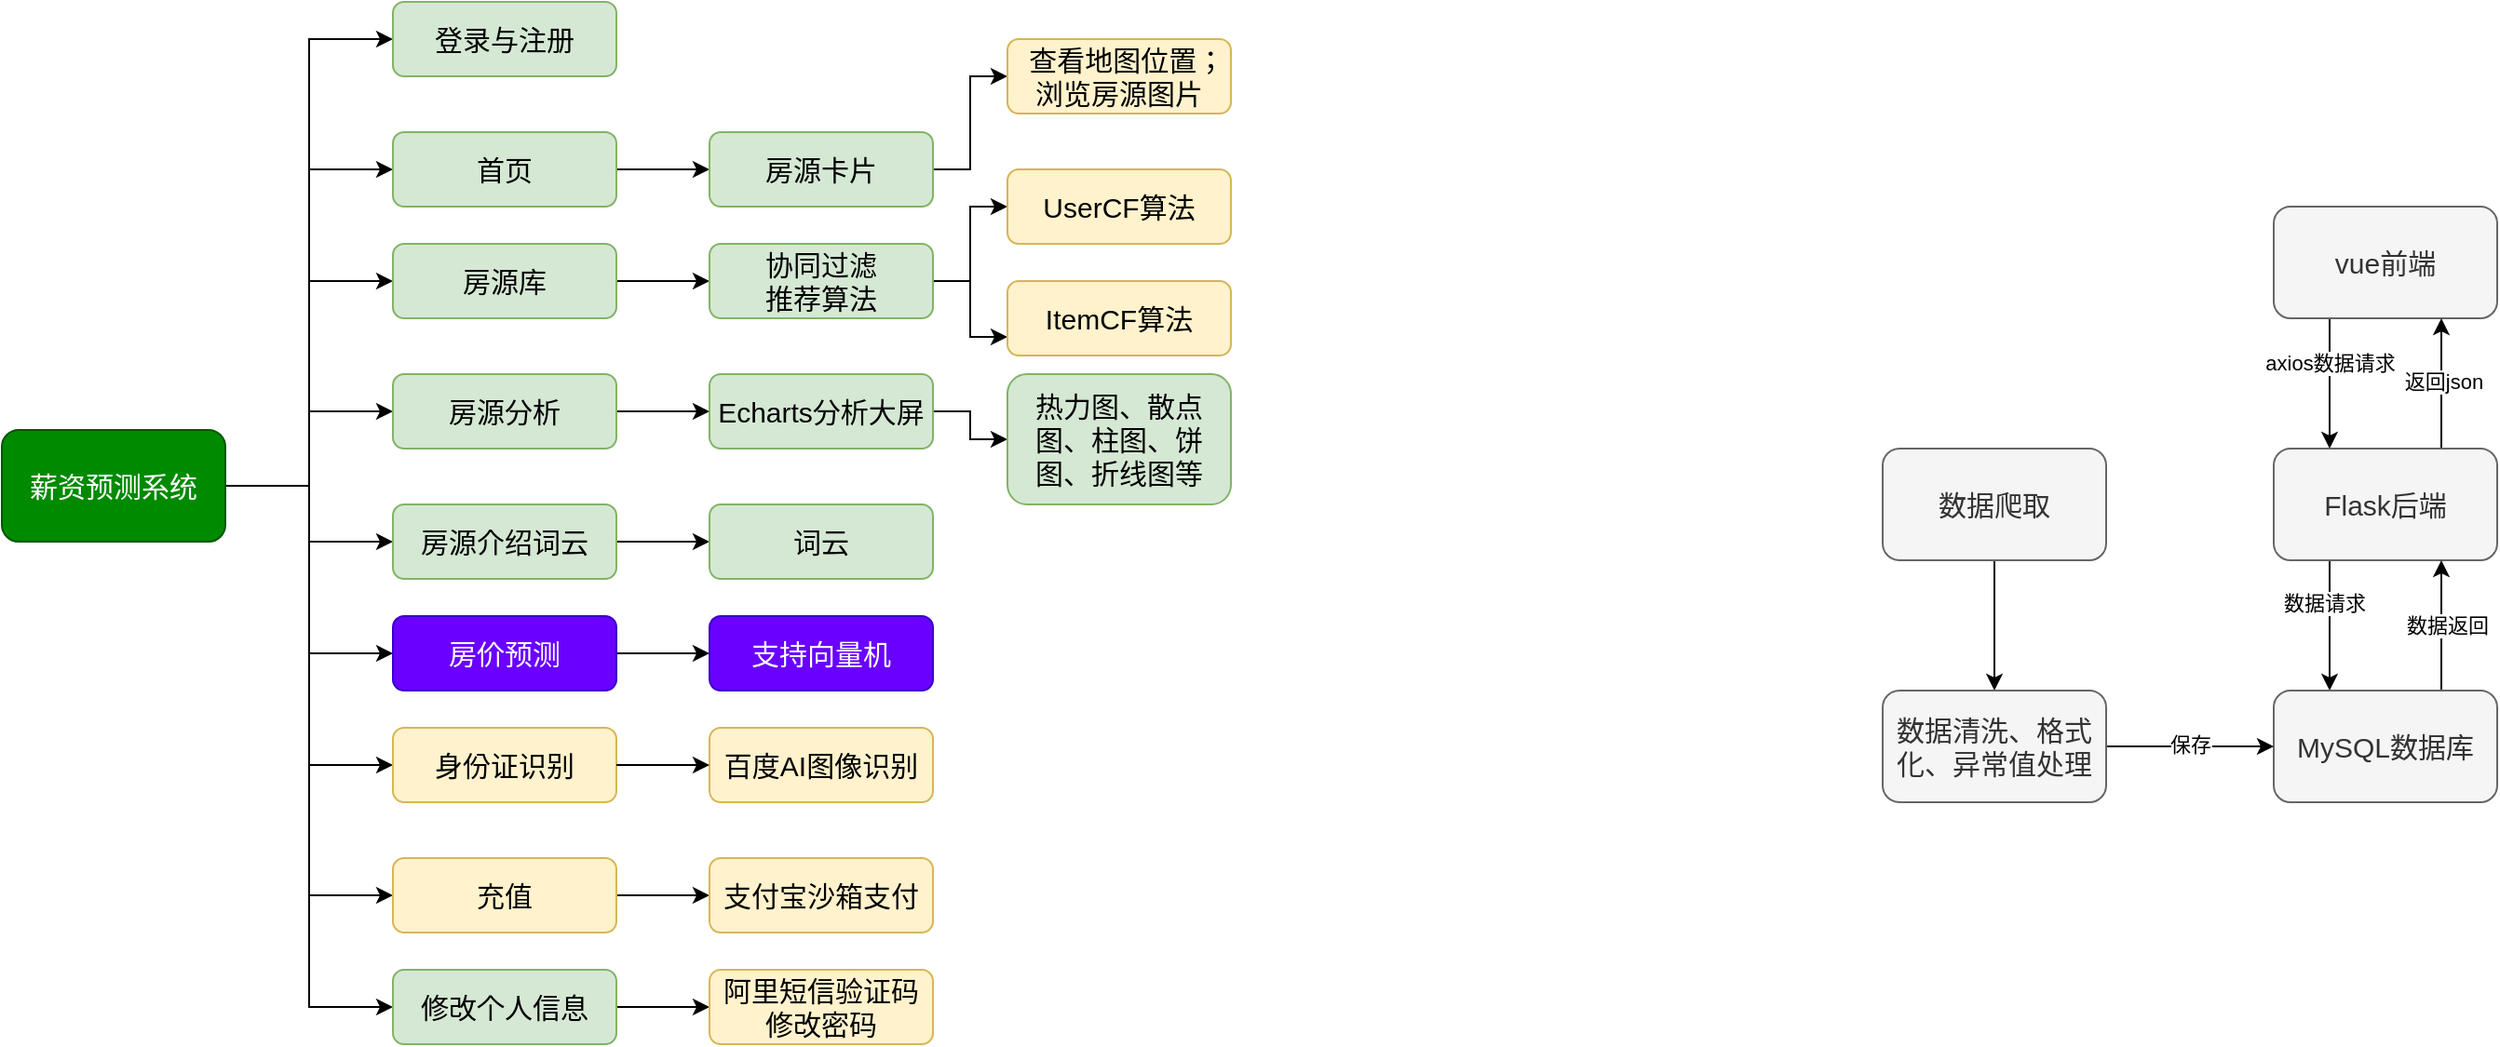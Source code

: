 <mxfile version="24.4.0" type="github">
  <diagram name="第 1 页" id="Ce90Jf3MvmjS0aOVNA00">
    <mxGraphModel dx="1291" dy="655" grid="1" gridSize="10" guides="1" tooltips="1" connect="1" arrows="1" fold="1" page="1" pageScale="1" pageWidth="827" pageHeight="1169" math="0" shadow="0">
      <root>
        <mxCell id="0" />
        <mxCell id="1" parent="0" />
        <mxCell id="gKnQh6ZGJTZB9TMc3dMJ-1" style="edgeStyle=orthogonalEdgeStyle;rounded=0;orthogonalLoop=1;jettySize=auto;html=1;exitX=1;exitY=0.5;exitDx=0;exitDy=0;entryX=0;entryY=0.5;entryDx=0;entryDy=0;" edge="1" parent="1" source="gKnQh6ZGJTZB9TMc3dMJ-10" target="gKnQh6ZGJTZB9TMc3dMJ-13">
          <mxGeometry relative="1" as="geometry" />
        </mxCell>
        <mxCell id="gKnQh6ZGJTZB9TMc3dMJ-2" style="edgeStyle=orthogonalEdgeStyle;rounded=0;orthogonalLoop=1;jettySize=auto;html=1;exitX=1;exitY=0.5;exitDx=0;exitDy=0;entryX=0;entryY=0.5;entryDx=0;entryDy=0;" edge="1" parent="1" source="gKnQh6ZGJTZB9TMc3dMJ-10" target="gKnQh6ZGJTZB9TMc3dMJ-12">
          <mxGeometry relative="1" as="geometry" />
        </mxCell>
        <mxCell id="gKnQh6ZGJTZB9TMc3dMJ-3" style="edgeStyle=orthogonalEdgeStyle;rounded=0;orthogonalLoop=1;jettySize=auto;html=1;exitX=1;exitY=0.5;exitDx=0;exitDy=0;entryX=0;entryY=0.5;entryDx=0;entryDy=0;" edge="1" parent="1" source="gKnQh6ZGJTZB9TMc3dMJ-10" target="gKnQh6ZGJTZB9TMc3dMJ-15">
          <mxGeometry relative="1" as="geometry" />
        </mxCell>
        <mxCell id="gKnQh6ZGJTZB9TMc3dMJ-4" style="edgeStyle=orthogonalEdgeStyle;rounded=0;orthogonalLoop=1;jettySize=auto;html=1;exitX=1;exitY=0.5;exitDx=0;exitDy=0;entryX=0;entryY=0.5;entryDx=0;entryDy=0;" edge="1" parent="1" source="gKnQh6ZGJTZB9TMc3dMJ-10" target="gKnQh6ZGJTZB9TMc3dMJ-19">
          <mxGeometry relative="1" as="geometry" />
        </mxCell>
        <mxCell id="gKnQh6ZGJTZB9TMc3dMJ-5" style="edgeStyle=orthogonalEdgeStyle;rounded=0;orthogonalLoop=1;jettySize=auto;html=1;exitX=1;exitY=0.5;exitDx=0;exitDy=0;entryX=0;entryY=0.5;entryDx=0;entryDy=0;" edge="1" parent="1" source="gKnQh6ZGJTZB9TMc3dMJ-10" target="gKnQh6ZGJTZB9TMc3dMJ-20">
          <mxGeometry relative="1" as="geometry" />
        </mxCell>
        <mxCell id="gKnQh6ZGJTZB9TMc3dMJ-6" style="edgeStyle=orthogonalEdgeStyle;rounded=0;orthogonalLoop=1;jettySize=auto;html=1;exitX=1;exitY=0.5;exitDx=0;exitDy=0;entryX=0;entryY=0.5;entryDx=0;entryDy=0;" edge="1" parent="1" source="gKnQh6ZGJTZB9TMc3dMJ-10" target="gKnQh6ZGJTZB9TMc3dMJ-25">
          <mxGeometry relative="1" as="geometry" />
        </mxCell>
        <mxCell id="gKnQh6ZGJTZB9TMc3dMJ-7" style="edgeStyle=orthogonalEdgeStyle;rounded=0;orthogonalLoop=1;jettySize=auto;html=1;exitX=1;exitY=0.5;exitDx=0;exitDy=0;entryX=0;entryY=0.5;entryDx=0;entryDy=0;" edge="1" parent="1" source="gKnQh6ZGJTZB9TMc3dMJ-10" target="gKnQh6ZGJTZB9TMc3dMJ-32">
          <mxGeometry relative="1" as="geometry" />
        </mxCell>
        <mxCell id="gKnQh6ZGJTZB9TMc3dMJ-8" style="edgeStyle=orthogonalEdgeStyle;rounded=0;orthogonalLoop=1;jettySize=auto;html=1;exitX=1;exitY=0.5;exitDx=0;exitDy=0;entryX=0;entryY=0.5;entryDx=0;entryDy=0;" edge="1" parent="1" source="gKnQh6ZGJTZB9TMc3dMJ-10" target="gKnQh6ZGJTZB9TMc3dMJ-36">
          <mxGeometry relative="1" as="geometry" />
        </mxCell>
        <mxCell id="gKnQh6ZGJTZB9TMc3dMJ-9" style="edgeStyle=orthogonalEdgeStyle;rounded=0;orthogonalLoop=1;jettySize=auto;html=1;exitX=1;exitY=0.5;exitDx=0;exitDy=0;entryX=0;entryY=0.5;entryDx=0;entryDy=0;fontSize=15;" edge="1" parent="1" source="gKnQh6ZGJTZB9TMc3dMJ-10" target="gKnQh6ZGJTZB9TMc3dMJ-42">
          <mxGeometry relative="1" as="geometry" />
        </mxCell>
        <mxCell id="gKnQh6ZGJTZB9TMc3dMJ-10" value="薪资预测系统" style="rounded=1;whiteSpace=wrap;html=1;fontSize=15;fillColor=#008a00;strokeColor=#005700;fontColor=#ffffff;" vertex="1" parent="1">
          <mxGeometry x="10" y="260" width="120" height="60" as="geometry" />
        </mxCell>
        <mxCell id="gKnQh6ZGJTZB9TMc3dMJ-11" style="edgeStyle=orthogonalEdgeStyle;rounded=0;orthogonalLoop=1;jettySize=auto;html=1;exitX=1;exitY=0.5;exitDx=0;exitDy=0;entryX=0;entryY=0.5;entryDx=0;entryDy=0;" edge="1" parent="1" source="gKnQh6ZGJTZB9TMc3dMJ-12" target="gKnQh6ZGJTZB9TMc3dMJ-17">
          <mxGeometry relative="1" as="geometry" />
        </mxCell>
        <mxCell id="gKnQh6ZGJTZB9TMc3dMJ-12" value="首页" style="rounded=1;whiteSpace=wrap;html=1;fontSize=15;fillColor=#d5e8d4;strokeColor=#82b366;" vertex="1" parent="1">
          <mxGeometry x="220" y="100" width="120" height="40" as="geometry" />
        </mxCell>
        <mxCell id="gKnQh6ZGJTZB9TMc3dMJ-13" value="登录与注册" style="rounded=1;whiteSpace=wrap;html=1;fontSize=15;fillColor=#d5e8d4;strokeColor=#82b366;" vertex="1" parent="1">
          <mxGeometry x="220" y="30" width="120" height="40" as="geometry" />
        </mxCell>
        <mxCell id="gKnQh6ZGJTZB9TMc3dMJ-14" style="edgeStyle=orthogonalEdgeStyle;rounded=0;orthogonalLoop=1;jettySize=auto;html=1;exitX=1;exitY=0.5;exitDx=0;exitDy=0;entryX=0;entryY=0.5;entryDx=0;entryDy=0;" edge="1" parent="1" source="gKnQh6ZGJTZB9TMc3dMJ-15" target="gKnQh6ZGJTZB9TMc3dMJ-23">
          <mxGeometry relative="1" as="geometry" />
        </mxCell>
        <mxCell id="gKnQh6ZGJTZB9TMc3dMJ-15" value="房源分析" style="rounded=1;whiteSpace=wrap;html=1;fontSize=15;fillColor=#d5e8d4;strokeColor=#82b366;" vertex="1" parent="1">
          <mxGeometry x="220" y="230" width="120" height="40" as="geometry" />
        </mxCell>
        <mxCell id="gKnQh6ZGJTZB9TMc3dMJ-16" style="edgeStyle=orthogonalEdgeStyle;rounded=0;orthogonalLoop=1;jettySize=auto;html=1;exitX=1;exitY=0.5;exitDx=0;exitDy=0;entryX=0;entryY=0.5;entryDx=0;entryDy=0;" edge="1" parent="1" source="gKnQh6ZGJTZB9TMc3dMJ-17" target="gKnQh6ZGJTZB9TMc3dMJ-38">
          <mxGeometry relative="1" as="geometry" />
        </mxCell>
        <mxCell id="gKnQh6ZGJTZB9TMc3dMJ-17" value="房源卡片" style="rounded=1;whiteSpace=wrap;html=1;fontSize=15;fillColor=#d5e8d4;strokeColor=#82b366;" vertex="1" parent="1">
          <mxGeometry x="390" y="100" width="120" height="40" as="geometry" />
        </mxCell>
        <mxCell id="gKnQh6ZGJTZB9TMc3dMJ-18" style="edgeStyle=orthogonalEdgeStyle;rounded=0;orthogonalLoop=1;jettySize=auto;html=1;exitX=1;exitY=0.5;exitDx=0;exitDy=0;entryX=0;entryY=0.5;entryDx=0;entryDy=0;" edge="1" parent="1" source="gKnQh6ZGJTZB9TMc3dMJ-19" target="gKnQh6ZGJTZB9TMc3dMJ-21">
          <mxGeometry relative="1" as="geometry" />
        </mxCell>
        <mxCell id="gKnQh6ZGJTZB9TMc3dMJ-19" value="房源介绍词云" style="rounded=1;whiteSpace=wrap;html=1;fontSize=15;fillColor=#d5e8d4;strokeColor=#82b366;" vertex="1" parent="1">
          <mxGeometry x="220" y="300" width="120" height="40" as="geometry" />
        </mxCell>
        <mxCell id="gKnQh6ZGJTZB9TMc3dMJ-20" value="身份证识别" style="rounded=1;whiteSpace=wrap;html=1;fontSize=15;fillColor=#fff2cc;strokeColor=#d6b656;" vertex="1" parent="1">
          <mxGeometry x="220" y="420" width="120" height="40" as="geometry" />
        </mxCell>
        <mxCell id="gKnQh6ZGJTZB9TMc3dMJ-21" value="词云" style="rounded=1;whiteSpace=wrap;html=1;fontSize=15;fillColor=#d5e8d4;strokeColor=#82b366;" vertex="1" parent="1">
          <mxGeometry x="390" y="300" width="120" height="40" as="geometry" />
        </mxCell>
        <mxCell id="gKnQh6ZGJTZB9TMc3dMJ-22" style="edgeStyle=orthogonalEdgeStyle;rounded=0;orthogonalLoop=1;jettySize=auto;html=1;exitX=1;exitY=0.5;exitDx=0;exitDy=0;entryX=0;entryY=0.5;entryDx=0;entryDy=0;" edge="1" parent="1" source="gKnQh6ZGJTZB9TMc3dMJ-23" target="gKnQh6ZGJTZB9TMc3dMJ-39">
          <mxGeometry relative="1" as="geometry" />
        </mxCell>
        <mxCell id="gKnQh6ZGJTZB9TMc3dMJ-23" value="Echarts分析大屏" style="rounded=1;whiteSpace=wrap;html=1;fontSize=15;fillColor=#d5e8d4;strokeColor=#82b366;" vertex="1" parent="1">
          <mxGeometry x="390" y="230" width="120" height="40" as="geometry" />
        </mxCell>
        <mxCell id="gKnQh6ZGJTZB9TMc3dMJ-24" value="" style="edgeStyle=orthogonalEdgeStyle;rounded=0;orthogonalLoop=1;jettySize=auto;html=1;" edge="1" parent="1" source="gKnQh6ZGJTZB9TMc3dMJ-25" target="gKnQh6ZGJTZB9TMc3dMJ-28">
          <mxGeometry relative="1" as="geometry" />
        </mxCell>
        <mxCell id="gKnQh6ZGJTZB9TMc3dMJ-25" value="房源库" style="rounded=1;whiteSpace=wrap;html=1;fontSize=15;fillColor=#d5e8d4;strokeColor=#82b366;" vertex="1" parent="1">
          <mxGeometry x="220" y="160" width="120" height="40" as="geometry" />
        </mxCell>
        <mxCell id="gKnQh6ZGJTZB9TMc3dMJ-26" style="edgeStyle=orthogonalEdgeStyle;rounded=0;orthogonalLoop=1;jettySize=auto;html=1;exitX=1;exitY=0.5;exitDx=0;exitDy=0;entryX=0;entryY=0.5;entryDx=0;entryDy=0;" edge="1" parent="1" source="gKnQh6ZGJTZB9TMc3dMJ-28" target="gKnQh6ZGJTZB9TMc3dMJ-33">
          <mxGeometry relative="1" as="geometry" />
        </mxCell>
        <mxCell id="gKnQh6ZGJTZB9TMc3dMJ-27" style="edgeStyle=orthogonalEdgeStyle;rounded=0;orthogonalLoop=1;jettySize=auto;html=1;exitX=1;exitY=0.5;exitDx=0;exitDy=0;entryX=0;entryY=0.75;entryDx=0;entryDy=0;" edge="1" parent="1" source="gKnQh6ZGJTZB9TMc3dMJ-28" target="gKnQh6ZGJTZB9TMc3dMJ-34">
          <mxGeometry relative="1" as="geometry" />
        </mxCell>
        <mxCell id="gKnQh6ZGJTZB9TMc3dMJ-28" value="协同过滤&lt;br&gt;推荐算法" style="rounded=1;whiteSpace=wrap;html=1;fontSize=15;fillColor=#d5e8d4;strokeColor=#82b366;" vertex="1" parent="1">
          <mxGeometry x="390" y="160" width="120" height="40" as="geometry" />
        </mxCell>
        <mxCell id="gKnQh6ZGJTZB9TMc3dMJ-29" value="百度AI图像识别" style="rounded=1;whiteSpace=wrap;html=1;fontSize=15;fillColor=#fff2cc;strokeColor=#d6b656;" vertex="1" parent="1">
          <mxGeometry x="390" y="420" width="120" height="40" as="geometry" />
        </mxCell>
        <mxCell id="gKnQh6ZGJTZB9TMc3dMJ-30" style="edgeStyle=orthogonalEdgeStyle;rounded=0;orthogonalLoop=1;jettySize=auto;html=1;exitX=1;exitY=0.5;exitDx=0;exitDy=0;" edge="1" parent="1" source="gKnQh6ZGJTZB9TMc3dMJ-20">
          <mxGeometry relative="1" as="geometry">
            <mxPoint x="350" y="380" as="sourcePoint" />
            <mxPoint x="390" y="440" as="targetPoint" />
          </mxGeometry>
        </mxCell>
        <mxCell id="gKnQh6ZGJTZB9TMc3dMJ-31" style="edgeStyle=orthogonalEdgeStyle;rounded=0;orthogonalLoop=1;jettySize=auto;html=1;exitX=1;exitY=0.5;exitDx=0;exitDy=0;entryX=0;entryY=0.5;entryDx=0;entryDy=0;" edge="1" parent="1" source="gKnQh6ZGJTZB9TMc3dMJ-32" target="gKnQh6ZGJTZB9TMc3dMJ-40">
          <mxGeometry relative="1" as="geometry" />
        </mxCell>
        <mxCell id="gKnQh6ZGJTZB9TMc3dMJ-32" value="修改个人信息" style="rounded=1;whiteSpace=wrap;html=1;fontSize=15;fillColor=#d5e8d4;strokeColor=#82b366;" vertex="1" parent="1">
          <mxGeometry x="220" y="550" width="120" height="40" as="geometry" />
        </mxCell>
        <mxCell id="gKnQh6ZGJTZB9TMc3dMJ-33" value="UserCF算法" style="rounded=1;whiteSpace=wrap;html=1;fontSize=15;fillColor=#fff2cc;strokeColor=#d6b656;" vertex="1" parent="1">
          <mxGeometry x="550" y="120" width="120" height="40" as="geometry" />
        </mxCell>
        <mxCell id="gKnQh6ZGJTZB9TMc3dMJ-34" value="ItemCF算法" style="rounded=1;whiteSpace=wrap;html=1;fontSize=15;fillColor=#fff2cc;strokeColor=#d6b656;" vertex="1" parent="1">
          <mxGeometry x="550" y="180" width="120" height="40" as="geometry" />
        </mxCell>
        <mxCell id="gKnQh6ZGJTZB9TMc3dMJ-35" style="edgeStyle=orthogonalEdgeStyle;rounded=0;orthogonalLoop=1;jettySize=auto;html=1;exitX=1;exitY=0.5;exitDx=0;exitDy=0;entryX=0;entryY=0.5;entryDx=0;entryDy=0;" edge="1" parent="1" source="gKnQh6ZGJTZB9TMc3dMJ-36" target="gKnQh6ZGJTZB9TMc3dMJ-37">
          <mxGeometry relative="1" as="geometry" />
        </mxCell>
        <mxCell id="gKnQh6ZGJTZB9TMc3dMJ-36" value="充值" style="rounded=1;whiteSpace=wrap;html=1;fontSize=15;fillColor=#fff2cc;strokeColor=#d6b656;" vertex="1" parent="1">
          <mxGeometry x="220" y="490" width="120" height="40" as="geometry" />
        </mxCell>
        <mxCell id="gKnQh6ZGJTZB9TMc3dMJ-37" value="支付宝沙箱支付" style="rounded=1;whiteSpace=wrap;html=1;fontSize=15;fillColor=#fff2cc;strokeColor=#d6b656;" vertex="1" parent="1">
          <mxGeometry x="390" y="490" width="120" height="40" as="geometry" />
        </mxCell>
        <mxCell id="gKnQh6ZGJTZB9TMc3dMJ-38" value="&amp;nbsp; 查看地图位置；浏览房源图片" style="rounded=1;whiteSpace=wrap;html=1;fontSize=15;fillColor=#fff2cc;strokeColor=#d6b656;" vertex="1" parent="1">
          <mxGeometry x="550" y="50" width="120" height="40" as="geometry" />
        </mxCell>
        <mxCell id="gKnQh6ZGJTZB9TMc3dMJ-39" value="热力图、散点图、柱图、饼图、折线图等" style="rounded=1;whiteSpace=wrap;html=1;fontSize=15;fillColor=#d5e8d4;strokeColor=#82b366;" vertex="1" parent="1">
          <mxGeometry x="550" y="230" width="120" height="70" as="geometry" />
        </mxCell>
        <mxCell id="gKnQh6ZGJTZB9TMc3dMJ-40" value="阿里短信验证码修改密码" style="rounded=1;whiteSpace=wrap;html=1;fontSize=15;fillColor=#fff2cc;strokeColor=#d6b656;" vertex="1" parent="1">
          <mxGeometry x="390" y="550" width="120" height="40" as="geometry" />
        </mxCell>
        <mxCell id="gKnQh6ZGJTZB9TMc3dMJ-41" style="edgeStyle=orthogonalEdgeStyle;rounded=0;orthogonalLoop=1;jettySize=auto;html=1;exitX=1;exitY=0.5;exitDx=0;exitDy=0;entryX=0;entryY=0.5;entryDx=0;entryDy=0;fontSize=15;" edge="1" parent="1" source="gKnQh6ZGJTZB9TMc3dMJ-42" target="gKnQh6ZGJTZB9TMc3dMJ-43">
          <mxGeometry relative="1" as="geometry" />
        </mxCell>
        <mxCell id="gKnQh6ZGJTZB9TMc3dMJ-42" value="房价预测" style="rounded=1;whiteSpace=wrap;html=1;fontSize=15;fillColor=#6a00ff;strokeColor=#3700CC;fontColor=#ffffff;" vertex="1" parent="1">
          <mxGeometry x="220" y="360" width="120" height="40" as="geometry" />
        </mxCell>
        <mxCell id="gKnQh6ZGJTZB9TMc3dMJ-43" value="支持向量机" style="rounded=1;whiteSpace=wrap;html=1;fontSize=15;fillColor=#6a00ff;strokeColor=#3700CC;fontColor=#ffffff;" vertex="1" parent="1">
          <mxGeometry x="390" y="360" width="120" height="40" as="geometry" />
        </mxCell>
        <mxCell id="gKnQh6ZGJTZB9TMc3dMJ-49" style="edgeStyle=orthogonalEdgeStyle;rounded=0;orthogonalLoop=1;jettySize=auto;html=1;exitX=0.25;exitY=1;exitDx=0;exitDy=0;entryX=0.25;entryY=0;entryDx=0;entryDy=0;" edge="1" parent="1" source="gKnQh6ZGJTZB9TMc3dMJ-44" target="gKnQh6ZGJTZB9TMc3dMJ-45">
          <mxGeometry relative="1" as="geometry" />
        </mxCell>
        <mxCell id="gKnQh6ZGJTZB9TMc3dMJ-59" value="axios数据请求" style="edgeLabel;html=1;align=center;verticalAlign=middle;resizable=0;points=[];" vertex="1" connectable="0" parent="gKnQh6ZGJTZB9TMc3dMJ-49">
          <mxGeometry x="-0.314" relative="1" as="geometry">
            <mxPoint as="offset" />
          </mxGeometry>
        </mxCell>
        <mxCell id="gKnQh6ZGJTZB9TMc3dMJ-44" value="vue前端" style="rounded=1;whiteSpace=wrap;html=1;fontSize=15;fillColor=#f5f5f5;strokeColor=#666666;fontColor=#333333;" vertex="1" parent="1">
          <mxGeometry x="1230" y="140" width="120" height="60" as="geometry" />
        </mxCell>
        <mxCell id="gKnQh6ZGJTZB9TMc3dMJ-50" style="edgeStyle=orthogonalEdgeStyle;rounded=0;orthogonalLoop=1;jettySize=auto;html=1;exitX=0.75;exitY=0;exitDx=0;exitDy=0;entryX=0.75;entryY=1;entryDx=0;entryDy=0;" edge="1" parent="1" source="gKnQh6ZGJTZB9TMc3dMJ-45" target="gKnQh6ZGJTZB9TMc3dMJ-44">
          <mxGeometry relative="1" as="geometry" />
        </mxCell>
        <mxCell id="gKnQh6ZGJTZB9TMc3dMJ-60" value="返回json" style="edgeLabel;html=1;align=center;verticalAlign=middle;resizable=0;points=[];" vertex="1" connectable="0" parent="gKnQh6ZGJTZB9TMc3dMJ-50">
          <mxGeometry x="0.029" y="-1" relative="1" as="geometry">
            <mxPoint as="offset" />
          </mxGeometry>
        </mxCell>
        <mxCell id="gKnQh6ZGJTZB9TMc3dMJ-51" style="edgeStyle=orthogonalEdgeStyle;rounded=0;orthogonalLoop=1;jettySize=auto;html=1;exitX=0.25;exitY=1;exitDx=0;exitDy=0;entryX=0.25;entryY=0;entryDx=0;entryDy=0;" edge="1" parent="1" source="gKnQh6ZGJTZB9TMc3dMJ-45" target="gKnQh6ZGJTZB9TMc3dMJ-46">
          <mxGeometry relative="1" as="geometry" />
        </mxCell>
        <mxCell id="gKnQh6ZGJTZB9TMc3dMJ-57" value="数据请求" style="edgeLabel;html=1;align=center;verticalAlign=middle;resizable=0;points=[];" vertex="1" connectable="0" parent="gKnQh6ZGJTZB9TMc3dMJ-51">
          <mxGeometry x="-0.343" y="-3" relative="1" as="geometry">
            <mxPoint as="offset" />
          </mxGeometry>
        </mxCell>
        <mxCell id="gKnQh6ZGJTZB9TMc3dMJ-45" value="Flask后端" style="rounded=1;whiteSpace=wrap;html=1;fontSize=15;fillColor=#f5f5f5;strokeColor=#666666;fontColor=#333333;" vertex="1" parent="1">
          <mxGeometry x="1230" y="270" width="120" height="60" as="geometry" />
        </mxCell>
        <mxCell id="gKnQh6ZGJTZB9TMc3dMJ-52" style="edgeStyle=orthogonalEdgeStyle;rounded=0;orthogonalLoop=1;jettySize=auto;html=1;exitX=0.75;exitY=0;exitDx=0;exitDy=0;entryX=0.75;entryY=1;entryDx=0;entryDy=0;" edge="1" parent="1" source="gKnQh6ZGJTZB9TMc3dMJ-46" target="gKnQh6ZGJTZB9TMc3dMJ-45">
          <mxGeometry relative="1" as="geometry" />
        </mxCell>
        <mxCell id="gKnQh6ZGJTZB9TMc3dMJ-58" value="数据返回" style="edgeLabel;html=1;align=center;verticalAlign=middle;resizable=0;points=[];" vertex="1" connectable="0" parent="gKnQh6ZGJTZB9TMc3dMJ-52">
          <mxGeometry y="-3" relative="1" as="geometry">
            <mxPoint as="offset" />
          </mxGeometry>
        </mxCell>
        <mxCell id="gKnQh6ZGJTZB9TMc3dMJ-46" value="MySQL数据库" style="rounded=1;whiteSpace=wrap;html=1;fontSize=15;fillColor=#f5f5f5;strokeColor=#666666;fontColor=#333333;" vertex="1" parent="1">
          <mxGeometry x="1230" y="400" width="120" height="60" as="geometry" />
        </mxCell>
        <mxCell id="gKnQh6ZGJTZB9TMc3dMJ-54" style="edgeStyle=orthogonalEdgeStyle;rounded=0;orthogonalLoop=1;jettySize=auto;html=1;exitX=0.5;exitY=1;exitDx=0;exitDy=0;entryX=0.5;entryY=0;entryDx=0;entryDy=0;" edge="1" parent="1" source="gKnQh6ZGJTZB9TMc3dMJ-47" target="gKnQh6ZGJTZB9TMc3dMJ-53">
          <mxGeometry relative="1" as="geometry" />
        </mxCell>
        <mxCell id="gKnQh6ZGJTZB9TMc3dMJ-47" value="数据爬取" style="rounded=1;whiteSpace=wrap;html=1;fontSize=15;fillColor=#f5f5f5;strokeColor=#666666;fontColor=#333333;" vertex="1" parent="1">
          <mxGeometry x="1020" y="270" width="120" height="60" as="geometry" />
        </mxCell>
        <mxCell id="gKnQh6ZGJTZB9TMc3dMJ-55" style="edgeStyle=orthogonalEdgeStyle;rounded=0;orthogonalLoop=1;jettySize=auto;html=1;exitX=1;exitY=0.5;exitDx=0;exitDy=0;entryX=0;entryY=0.5;entryDx=0;entryDy=0;" edge="1" parent="1" source="gKnQh6ZGJTZB9TMc3dMJ-53" target="gKnQh6ZGJTZB9TMc3dMJ-46">
          <mxGeometry relative="1" as="geometry" />
        </mxCell>
        <mxCell id="gKnQh6ZGJTZB9TMc3dMJ-56" value="保存" style="edgeLabel;html=1;align=center;verticalAlign=middle;resizable=0;points=[];" vertex="1" connectable="0" parent="gKnQh6ZGJTZB9TMc3dMJ-55">
          <mxGeometry y="1" relative="1" as="geometry">
            <mxPoint as="offset" />
          </mxGeometry>
        </mxCell>
        <mxCell id="gKnQh6ZGJTZB9TMc3dMJ-53" value="数据清洗、格式化、异常值处理" style="rounded=1;whiteSpace=wrap;html=1;fontSize=15;fillColor=#f5f5f5;strokeColor=#666666;fontColor=#333333;" vertex="1" parent="1">
          <mxGeometry x="1020" y="400" width="120" height="60" as="geometry" />
        </mxCell>
      </root>
    </mxGraphModel>
  </diagram>
</mxfile>
